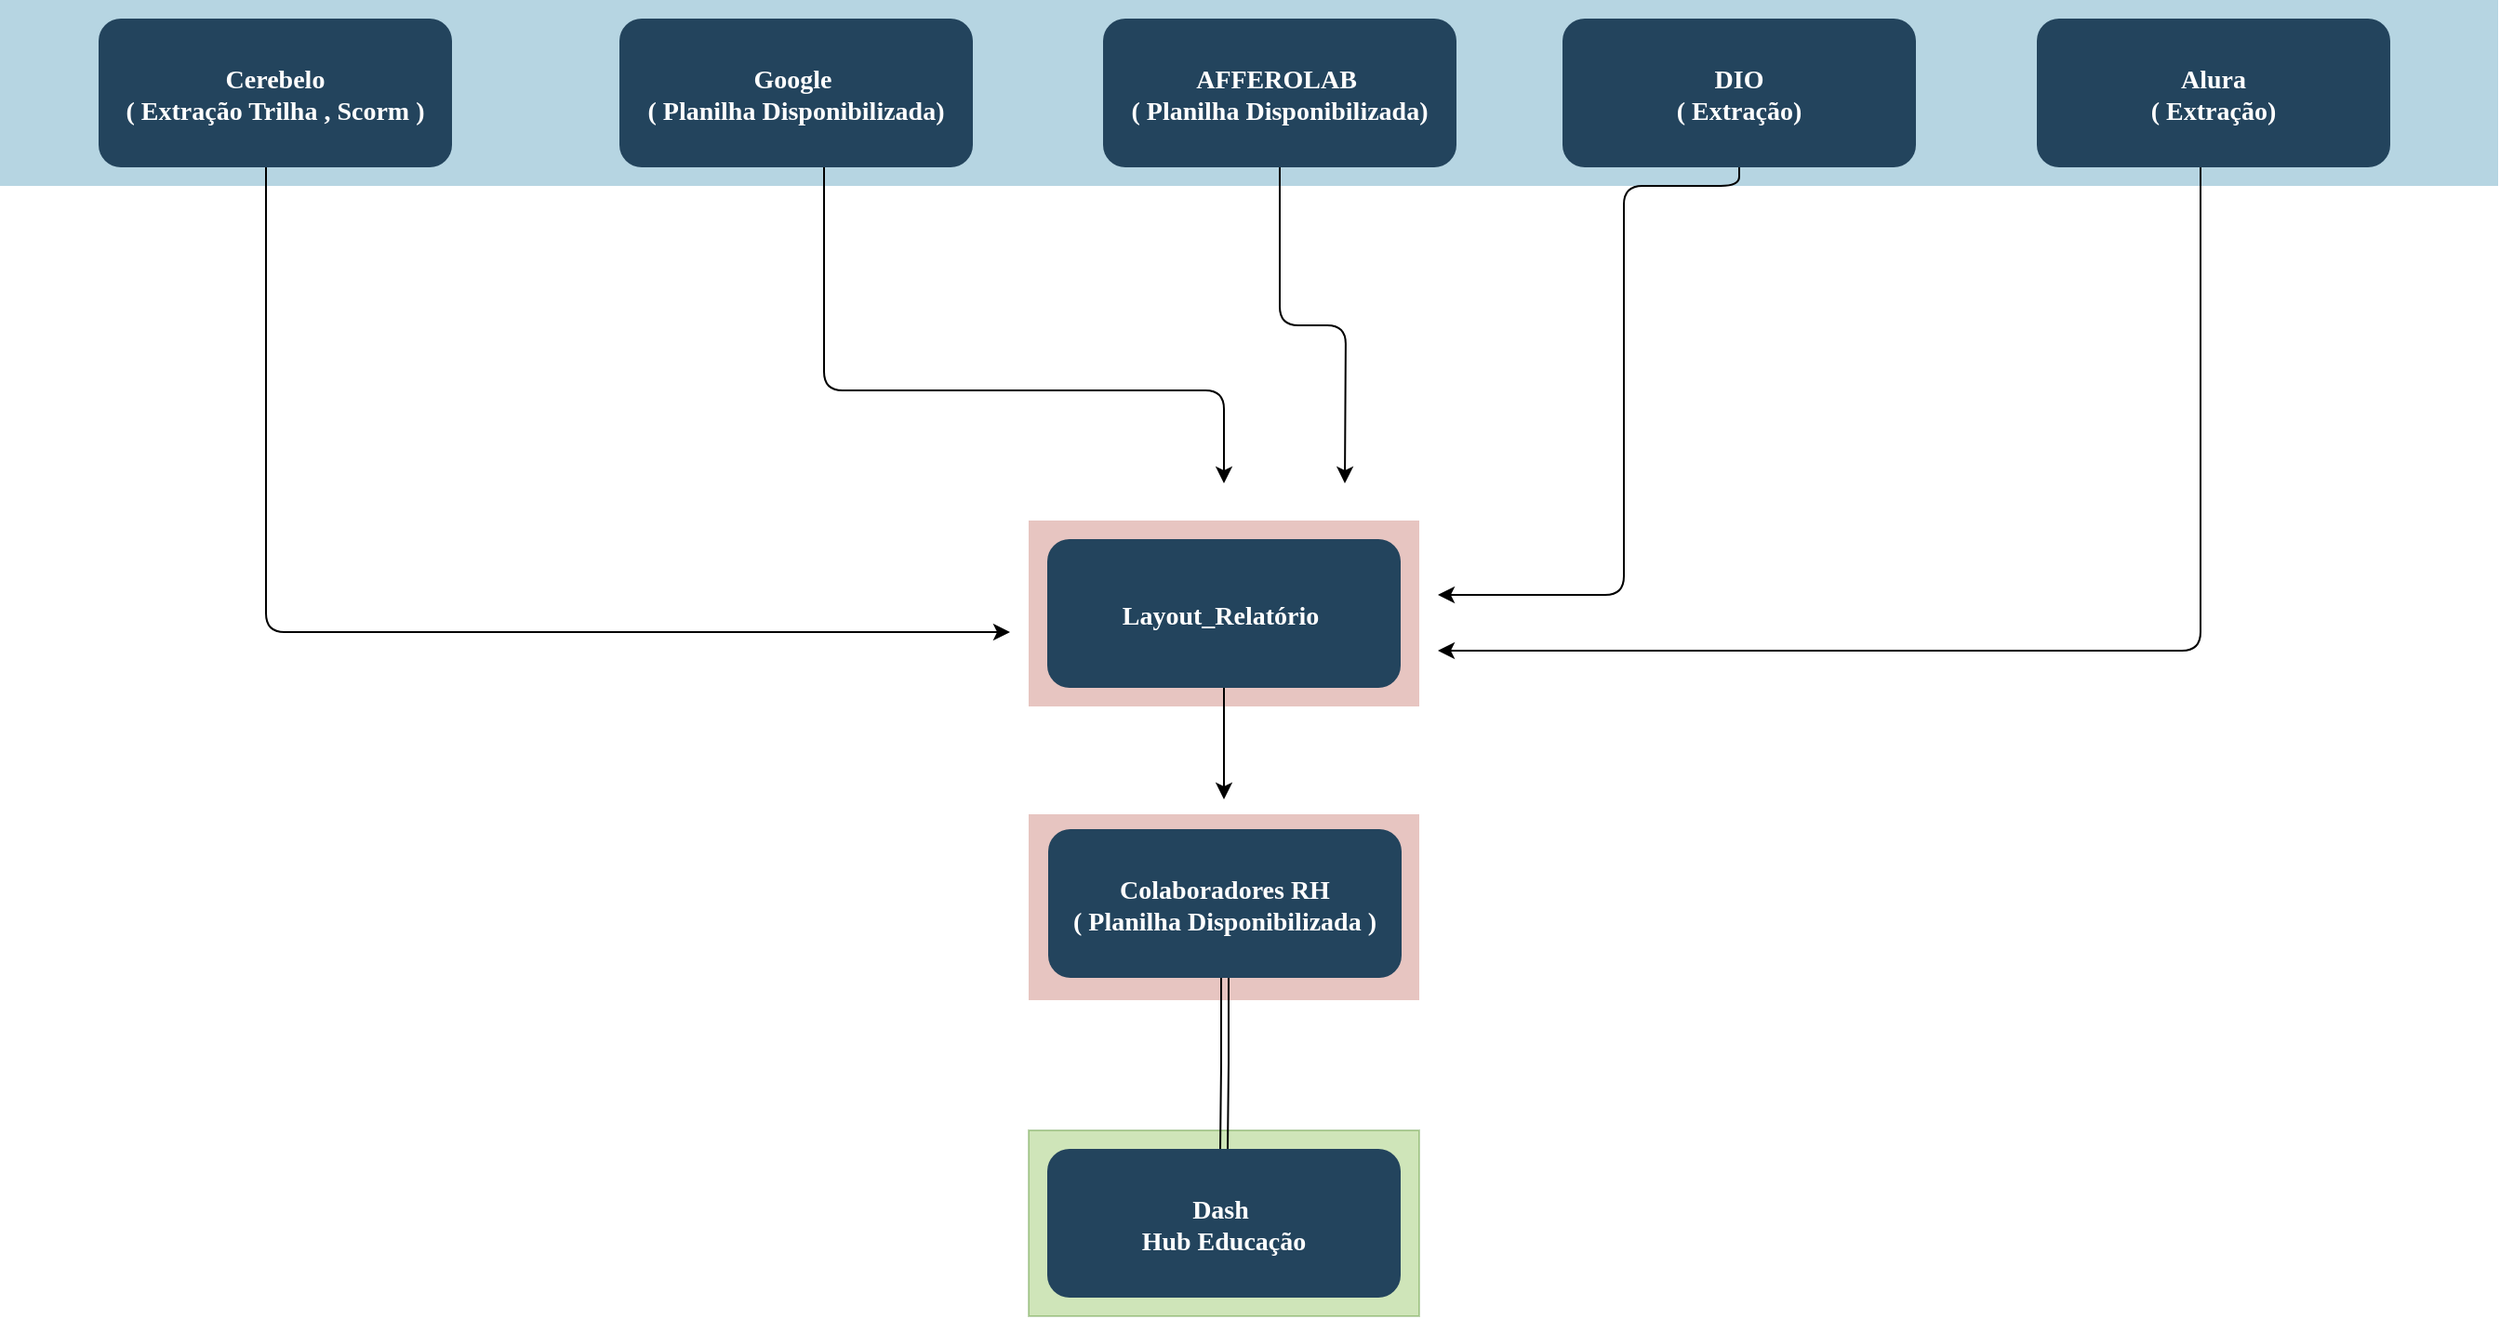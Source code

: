 <mxfile version="17.4.0" type="device"><diagram name="Page-1" id="2c0d36ab-eaac-3732-788b-9136903baeff"><mxGraphModel dx="1384" dy="1969.5" grid="1" gridSize="10" guides="1" tooltips="1" connect="1" arrows="1" fold="1" page="1" pageScale="1.5" pageWidth="1169" pageHeight="827" background="none" math="0" shadow="0"><root><mxCell id="0"/><mxCell id="1" parent="0"/><mxCell id="yI1n2qxtVwDUwNB-GMCQ-154" value="" style="fillColor=#60a917;strokeColor=#2D7600;opacity=30;fontColor=#ffffff;" vertex="1" parent="1"><mxGeometry x="660" y="478" width="210" height="100.0" as="geometry"/></mxCell><mxCell id="yI1n2qxtVwDUwNB-GMCQ-128" value="" style="fillColor=#AE4132;strokeColor=none;opacity=30;" vertex="1" parent="1"><mxGeometry x="660" y="308" width="210" height="100.0" as="geometry"/></mxCell><mxCell id="123" value="" style="fillColor=#AE4132;strokeColor=none;opacity=30;" parent="1" vertex="1"><mxGeometry x="660" y="150" width="210" height="100.0" as="geometry"/></mxCell><mxCell id="122" value="" style="fillColor=#10739E;strokeColor=none;opacity=30;" parent="1" vertex="1"><mxGeometry x="107" y="-130" width="1343" height="100" as="geometry"/></mxCell><mxCell id="yI1n2qxtVwDUwNB-GMCQ-152" value="" style="edgeStyle=orthogonalEdgeStyle;rounded=1;orthogonalLoop=1;jettySize=auto;html=1;" edge="1" parent="1" source="2"><mxGeometry relative="1" as="geometry"><mxPoint x="765" y="300" as="targetPoint"/></mxGeometry></mxCell><mxCell id="2" value="Layout_Relatório " style="rounded=1;fillColor=#23445D;gradientColor=none;strokeColor=none;fontColor=#FFFFFF;fontStyle=1;fontFamily=Tahoma;fontSize=14" parent="1" vertex="1"><mxGeometry x="670" y="160" width="190" height="80" as="geometry"/></mxCell><mxCell id="yI1n2qxtVwDUwNB-GMCQ-151" value="" style="edgeStyle=orthogonalEdgeStyle;rounded=1;orthogonalLoop=1;jettySize=auto;html=1;" edge="1" parent="1" source="12"><mxGeometry relative="1" as="geometry"><mxPoint x="650" y="210" as="targetPoint"/><Array as="points"><mxPoint x="250" y="210"/><mxPoint x="630" y="210"/></Array></mxGeometry></mxCell><mxCell id="12" value="Cerebelo&#10;( Extração Trilha , Scorm )" style="rounded=1;fillColor=#23445D;gradientColor=none;strokeColor=none;fontColor=#FFFFFF;fontStyle=1;fontFamily=Tahoma;fontSize=14" parent="1" vertex="1"><mxGeometry x="160.0" y="-120" width="190" height="80" as="geometry"/></mxCell><mxCell id="yI1n2qxtVwDUwNB-GMCQ-132" value="" style="edgeStyle=orthogonalEdgeStyle;rounded=1;orthogonalLoop=1;jettySize=auto;html=1;" edge="1" parent="1" source="yI1n2qxtVwDUwNB-GMCQ-123"><mxGeometry relative="1" as="geometry"><mxPoint x="765" y="130" as="targetPoint"/><Array as="points"><mxPoint x="550" y="80"/><mxPoint x="765" y="80"/></Array></mxGeometry></mxCell><mxCell id="yI1n2qxtVwDUwNB-GMCQ-123" value="Google &#10;( Planilha Disponibilizada)" style="rounded=1;fillColor=#23445D;gradientColor=none;strokeColor=none;fontColor=#FFFFFF;fontStyle=1;fontFamily=Tahoma;fontSize=14" vertex="1" parent="1"><mxGeometry x="440.0" y="-120" width="190" height="80" as="geometry"/></mxCell><mxCell id="yI1n2qxtVwDUwNB-GMCQ-140" value="" style="edgeStyle=orthogonalEdgeStyle;rounded=1;orthogonalLoop=1;jettySize=auto;html=1;" edge="1" parent="1" source="yI1n2qxtVwDUwNB-GMCQ-124"><mxGeometry relative="1" as="geometry"><mxPoint x="830" y="130" as="targetPoint"/></mxGeometry></mxCell><mxCell id="yI1n2qxtVwDUwNB-GMCQ-124" value="AFFEROLAB &#10;( Planilha Disponibilizada)" style="rounded=1;fillColor=#23445D;gradientColor=none;strokeColor=none;fontColor=#FFFFFF;fontStyle=1;fontFamily=Tahoma;fontSize=14" vertex="1" parent="1"><mxGeometry x="700.0" y="-120" width="190" height="80" as="geometry"/></mxCell><mxCell id="yI1n2qxtVwDUwNB-GMCQ-144" value="" style="edgeStyle=orthogonalEdgeStyle;rounded=1;orthogonalLoop=1;jettySize=auto;html=1;" edge="1" parent="1" source="yI1n2qxtVwDUwNB-GMCQ-125"><mxGeometry relative="1" as="geometry"><mxPoint x="880" y="190" as="targetPoint"/><Array as="points"><mxPoint x="1042" y="-30"/><mxPoint x="980" y="-30"/><mxPoint x="980" y="190"/></Array></mxGeometry></mxCell><mxCell id="yI1n2qxtVwDUwNB-GMCQ-125" value="DIO&#10;( Extração)" style="rounded=1;fillColor=#23445D;gradientColor=none;strokeColor=none;fontColor=#FFFFFF;fontStyle=1;fontFamily=Tahoma;fontSize=14" vertex="1" parent="1"><mxGeometry x="947" y="-120" width="190" height="80" as="geometry"/></mxCell><mxCell id="yI1n2qxtVwDUwNB-GMCQ-146" value="" style="edgeStyle=orthogonalEdgeStyle;rounded=1;orthogonalLoop=1;jettySize=auto;html=1;" edge="1" parent="1" source="yI1n2qxtVwDUwNB-GMCQ-126"><mxGeometry relative="1" as="geometry"><mxPoint x="880" y="220" as="targetPoint"/><Array as="points"><mxPoint x="1290" y="220"/></Array></mxGeometry></mxCell><mxCell id="yI1n2qxtVwDUwNB-GMCQ-126" value="Alura&#10;( Extração)" style="rounded=1;fillColor=#23445D;gradientColor=none;strokeColor=none;fontColor=#FFFFFF;fontStyle=1;fontFamily=Tahoma;fontSize=14" vertex="1" parent="1"><mxGeometry x="1202" y="-120" width="190" height="80" as="geometry"/></mxCell><mxCell id="yI1n2qxtVwDUwNB-GMCQ-157" value="" style="edgeStyle=orthogonalEdgeStyle;shape=link;rounded=1;orthogonalLoop=1;jettySize=auto;html=1;" edge="1" parent="1" source="yI1n2qxtVwDUwNB-GMCQ-127" target="yI1n2qxtVwDUwNB-GMCQ-155"><mxGeometry relative="1" as="geometry"/></mxCell><mxCell id="yI1n2qxtVwDUwNB-GMCQ-127" value="Colaboradores RH&#10;( Planilha Disponibilizada )" style="rounded=1;fillColor=#23445D;gradientColor=none;strokeColor=none;fontColor=#FFFFFF;fontStyle=1;fontFamily=Tahoma;fontSize=14" vertex="1" parent="1"><mxGeometry x="670.5" y="316" width="190" height="80" as="geometry"/></mxCell><mxCell id="yI1n2qxtVwDUwNB-GMCQ-155" value="Dash &#10;Hub Educação" style="rounded=1;fillColor=#23445D;gradientColor=none;strokeColor=none;fontColor=#FFFFFF;fontStyle=1;fontFamily=Tahoma;fontSize=14" vertex="1" parent="1"><mxGeometry x="670" y="488" width="190" height="80" as="geometry"/></mxCell></root></mxGraphModel></diagram></mxfile>
